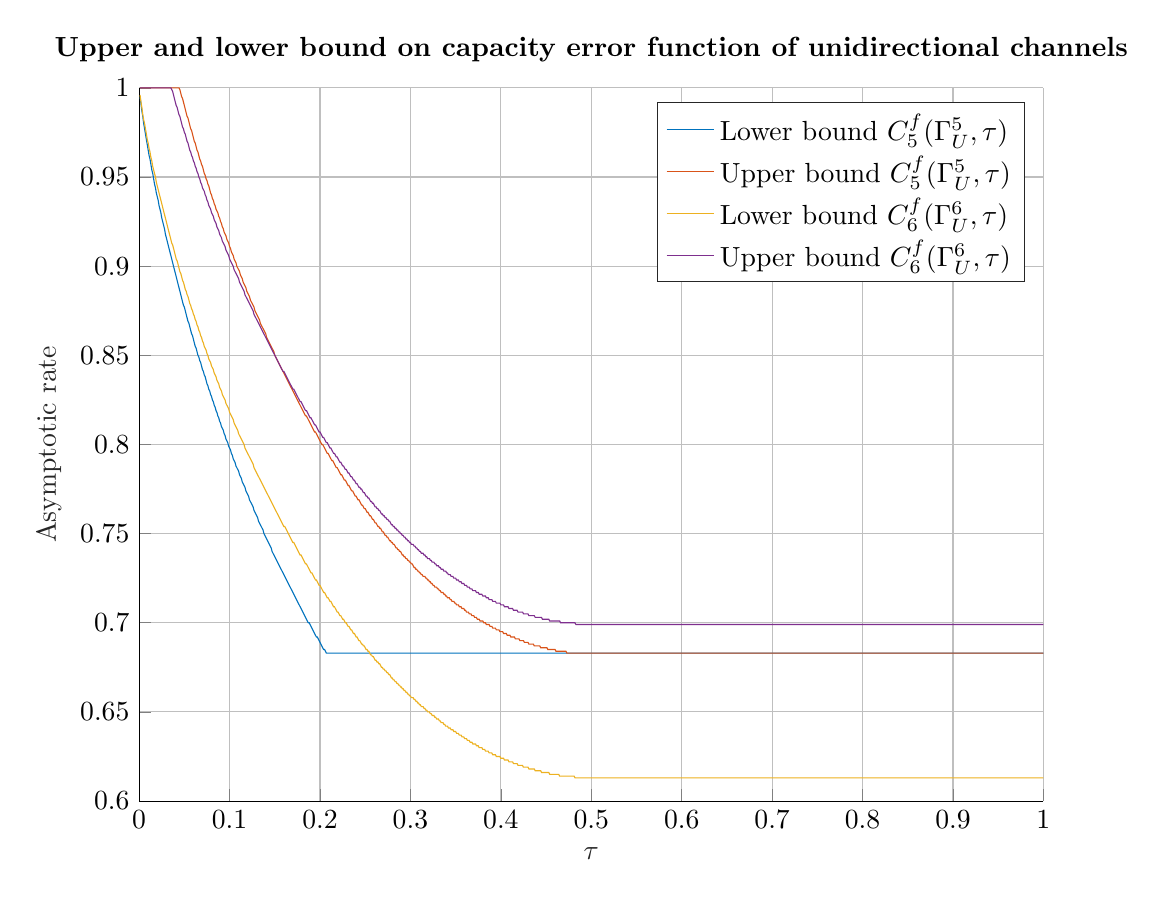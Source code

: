 % This file was created by matlab2tikz.
%
%The latest updates can be retrieved from
%  http://www.mathworks.com/matlabcentral/fileexchange/22022-matlab2tikz-matlab2tikz
%where you can also make suggestions and rate matlab2tikz.
%
\definecolor{mycolor1}{rgb}{0.0,0.447,0.741}%
\definecolor{mycolor2}{rgb}{0.85,0.325,0.098}%
\definecolor{mycolor3}{rgb}{0.929,0.694,0.125}%
\definecolor{mycolor4}{rgb}{0.494,0.184,0.556}%
%
\begin{tikzpicture}

\begin{axis}[%
width=4.521in,
height=3.566in,
at={(0.758in,0.481in)},
scale only axis,
unbounded coords=jump,
xmin=0,
xmax=1,
xlabel style={font=\color{white!15!black}},
xlabel={$\tau$},
ymin=0.6,
ymax=1,
ylabel style={font=\color{white!15!black}},
ylabel={Asymptotic rate},
axis background/.style={fill=white},
title style={font=\bfseries},
title={Upper and lower bound on capacity error function of unidirectional channels},
axis x line*=bottom,
axis y line*=left,
xmajorgrids,
ymajorgrids,
legend style={legend cell align=left, align=left, draw=white!15!black}
]
\addplot [color=mycolor1]
  table[row sep=crcr]{%
0	nan\\
0.001	0.995\\
0.002	0.991\\
0.003	0.987\\
0.004	0.984\\
0.005	0.98\\
0.006	0.977\\
0.007	0.974\\
0.008	0.971\\
0.009	0.968\\
0.01	0.965\\
0.011	0.962\\
0.012	0.96\\
0.013	0.957\\
0.014	0.954\\
0.015	0.952\\
0.016	0.949\\
0.017	0.946\\
0.018	0.944\\
0.019	0.941\\
0.02	0.939\\
0.021	0.937\\
0.022	0.934\\
0.023	0.932\\
0.024	0.93\\
0.025	0.927\\
0.026	0.925\\
0.027	0.923\\
0.028	0.921\\
0.029	0.918\\
0.03	0.916\\
0.031	0.914\\
0.032	0.912\\
0.033	0.91\\
0.034	0.908\\
0.035	0.906\\
0.036	0.904\\
0.037	0.902\\
0.038	0.9\\
0.039	0.898\\
0.04	0.896\\
0.041	0.894\\
0.042	0.892\\
0.043	0.89\\
0.044	0.888\\
0.045	0.886\\
0.046	0.884\\
0.047	0.882\\
0.048	0.88\\
0.049	0.878\\
0.05	0.877\\
0.051	0.875\\
0.052	0.873\\
0.053	0.871\\
0.054	0.869\\
0.055	0.868\\
0.056	0.866\\
0.057	0.864\\
0.058	0.862\\
0.059	0.861\\
0.06	0.859\\
0.061	0.857\\
0.062	0.855\\
0.063	0.854\\
0.064	0.852\\
0.065	0.85\\
0.066	0.849\\
0.067	0.847\\
0.068	0.846\\
0.069	0.844\\
0.07	0.842\\
0.071	0.841\\
0.072	0.839\\
0.073	0.838\\
0.074	0.836\\
0.075	0.834\\
0.076	0.833\\
0.077	0.831\\
0.078	0.83\\
0.079	0.828\\
0.08	0.827\\
0.081	0.825\\
0.082	0.824\\
0.083	0.822\\
0.084	0.821\\
0.085	0.819\\
0.086	0.818\\
0.087	0.816\\
0.088	0.815\\
0.089	0.813\\
0.09	0.812\\
0.091	0.81\\
0.092	0.809\\
0.093	0.808\\
0.094	0.806\\
0.095	0.805\\
0.096	0.803\\
0.097	0.802\\
0.098	0.801\\
0.099	0.799\\
0.1	0.798\\
0.101	0.797\\
0.102	0.795\\
0.103	0.794\\
0.104	0.792\\
0.105	0.791\\
0.106	0.79\\
0.107	0.788\\
0.108	0.787\\
0.109	0.786\\
0.11	0.785\\
0.111	0.783\\
0.112	0.782\\
0.113	0.781\\
0.114	0.779\\
0.115	0.778\\
0.116	0.777\\
0.117	0.776\\
0.118	0.774\\
0.119	0.773\\
0.12	0.772\\
0.121	0.771\\
0.122	0.769\\
0.123	0.768\\
0.124	0.767\\
0.125	0.766\\
0.126	0.765\\
0.127	0.763\\
0.128	0.762\\
0.129	0.761\\
0.13	0.76\\
0.131	0.759\\
0.132	0.757\\
0.133	0.756\\
0.134	0.755\\
0.135	0.754\\
0.136	0.753\\
0.137	0.752\\
0.138	0.75\\
0.139	0.749\\
0.14	0.748\\
0.141	0.747\\
0.142	0.746\\
0.143	0.745\\
0.144	0.744\\
0.145	0.743\\
0.146	0.742\\
0.147	0.74\\
0.148	0.739\\
0.149	0.738\\
0.15	0.737\\
0.151	0.736\\
0.152	0.735\\
0.153	0.734\\
0.154	0.733\\
0.155	0.732\\
0.156	0.731\\
0.157	0.73\\
0.158	0.729\\
0.159	0.728\\
0.16	0.727\\
0.161	0.726\\
0.162	0.725\\
0.163	0.724\\
0.164	0.723\\
0.165	0.722\\
0.166	0.721\\
0.167	0.72\\
0.168	0.719\\
0.169	0.718\\
0.17	0.717\\
0.171	0.716\\
0.172	0.715\\
0.173	0.714\\
0.174	0.713\\
0.175	0.712\\
0.176	0.711\\
0.177	0.71\\
0.178	0.709\\
0.179	0.708\\
0.18	0.707\\
0.181	0.706\\
0.182	0.705\\
0.183	0.704\\
0.184	0.703\\
0.185	0.702\\
0.186	0.701\\
0.187	0.7\\
0.188	0.7\\
0.189	0.699\\
0.19	0.698\\
0.191	0.697\\
0.192	0.696\\
0.193	0.695\\
0.194	0.694\\
0.195	0.693\\
0.196	0.692\\
0.197	0.692\\
0.198	0.691\\
0.199	0.69\\
0.2	0.689\\
0.201	0.688\\
0.202	0.687\\
0.203	0.686\\
0.204	0.685\\
0.205	0.685\\
0.206	0.684\\
0.207	0.683\\
0.208	0.683\\
0.209	0.683\\
0.21	0.683\\
0.211	0.683\\
0.212	0.683\\
0.213	0.683\\
0.214	0.683\\
0.215	0.683\\
0.216	0.683\\
0.217	0.683\\
0.218	0.683\\
0.219	0.683\\
0.22	0.683\\
0.221	0.683\\
0.222	0.683\\
0.223	0.683\\
0.224	0.683\\
0.225	0.683\\
0.226	0.683\\
0.227	0.683\\
0.228	0.683\\
0.229	0.683\\
0.23	0.683\\
0.231	0.683\\
0.232	0.683\\
0.233	0.683\\
0.234	0.683\\
0.235	0.683\\
0.236	0.683\\
0.237	0.683\\
0.238	0.683\\
0.239	0.683\\
0.24	0.683\\
0.241	0.683\\
0.242	0.683\\
0.243	0.683\\
0.244	0.683\\
0.245	0.683\\
0.246	0.683\\
0.247	0.683\\
0.248	0.683\\
0.249	0.683\\
0.25	0.683\\
0.251	0.683\\
0.252	0.683\\
0.253	0.683\\
0.254	0.683\\
0.255	0.683\\
0.256	0.683\\
0.257	0.683\\
0.258	0.683\\
0.259	0.683\\
0.26	0.683\\
0.261	0.683\\
0.262	0.683\\
0.263	0.683\\
0.264	0.683\\
0.265	0.683\\
0.266	0.683\\
0.267	0.683\\
0.268	0.683\\
0.269	0.683\\
0.27	0.683\\
0.271	0.683\\
0.272	0.683\\
0.273	0.683\\
0.274	0.683\\
0.275	0.683\\
0.276	0.683\\
0.277	0.683\\
0.278	0.683\\
0.279	0.683\\
0.28	0.683\\
0.281	0.683\\
0.282	0.683\\
0.283	0.683\\
0.284	0.683\\
0.285	0.683\\
0.286	0.683\\
0.287	0.683\\
0.288	0.683\\
0.289	0.683\\
0.29	0.683\\
0.291	0.683\\
0.292	0.683\\
0.293	0.683\\
0.294	0.683\\
0.295	0.683\\
0.296	0.683\\
0.297	0.683\\
0.298	0.683\\
0.299	0.683\\
0.3	0.683\\
0.301	0.683\\
0.302	0.683\\
0.303	0.683\\
0.304	0.683\\
0.305	0.683\\
0.306	0.683\\
0.307	0.683\\
0.308	0.683\\
0.309	0.683\\
0.31	0.683\\
0.311	0.683\\
0.312	0.683\\
0.313	0.683\\
0.314	0.683\\
0.315	0.683\\
0.316	0.683\\
0.317	0.683\\
0.318	0.683\\
0.319	0.683\\
0.32	0.683\\
0.321	0.683\\
0.322	0.683\\
0.323	0.683\\
0.324	0.683\\
0.325	0.683\\
0.326	0.683\\
0.327	0.683\\
0.328	0.683\\
0.329	0.683\\
0.33	0.683\\
0.331	0.683\\
0.332	0.683\\
0.333	0.683\\
0.334	0.683\\
0.335	0.683\\
0.336	0.683\\
0.337	0.683\\
0.338	0.683\\
0.339	0.683\\
0.34	0.683\\
0.341	0.683\\
0.342	0.683\\
0.343	0.683\\
0.344	0.683\\
0.345	0.683\\
0.346	0.683\\
0.347	0.683\\
0.348	0.683\\
0.349	0.683\\
0.35	0.683\\
0.351	0.683\\
0.352	0.683\\
0.353	0.683\\
0.354	0.683\\
0.355	0.683\\
0.356	0.683\\
0.357	0.683\\
0.358	0.683\\
0.359	0.683\\
0.36	0.683\\
0.361	0.683\\
0.362	0.683\\
0.363	0.683\\
0.364	0.683\\
0.365	0.683\\
0.366	0.683\\
0.367	0.683\\
0.368	0.683\\
0.369	0.683\\
0.37	0.683\\
0.371	0.683\\
0.372	0.683\\
0.373	0.683\\
0.374	0.683\\
0.375	0.683\\
0.376	0.683\\
0.377	0.683\\
0.378	0.683\\
0.379	0.683\\
0.38	0.683\\
0.381	0.683\\
0.382	0.683\\
0.383	0.683\\
0.384	0.683\\
0.385	0.683\\
0.386	0.683\\
0.387	0.683\\
0.388	0.683\\
0.389	0.683\\
0.39	0.683\\
0.391	0.683\\
0.392	0.683\\
0.393	0.683\\
0.394	0.683\\
0.395	0.683\\
0.396	0.683\\
0.397	0.683\\
0.398	0.683\\
0.399	0.683\\
0.4	0.683\\
0.401	0.683\\
0.402	0.683\\
0.403	0.683\\
0.404	0.683\\
0.405	0.683\\
0.406	0.683\\
0.407	0.683\\
0.408	0.683\\
0.409	0.683\\
0.41	0.683\\
0.411	0.683\\
0.412	0.683\\
0.413	0.683\\
0.414	0.683\\
0.415	0.683\\
0.416	0.683\\
0.417	0.683\\
0.418	0.683\\
0.419	0.683\\
0.42	0.683\\
0.421	0.683\\
0.422	0.683\\
0.423	0.683\\
0.424	0.683\\
0.425	0.683\\
0.426	0.683\\
0.427	0.683\\
0.428	0.683\\
0.429	0.683\\
0.43	0.683\\
0.431	0.683\\
0.432	0.683\\
0.433	0.683\\
0.434	0.683\\
0.435	0.683\\
0.436	0.683\\
0.437	0.683\\
0.438	0.683\\
0.439	0.683\\
0.44	0.683\\
0.441	0.683\\
0.442	0.683\\
0.443	0.683\\
0.444	0.683\\
0.445	0.683\\
0.446	0.683\\
0.447	0.683\\
0.448	0.683\\
0.449	0.683\\
0.45	0.683\\
0.451	0.683\\
0.452	0.683\\
0.453	0.683\\
0.454	0.683\\
0.455	0.683\\
0.456	0.683\\
0.457	0.683\\
0.458	0.683\\
0.459	0.683\\
0.46	0.683\\
0.461	0.683\\
0.462	0.683\\
0.463	0.683\\
0.464	0.683\\
0.465	0.683\\
0.466	0.683\\
0.467	0.683\\
0.468	0.683\\
0.469	0.683\\
0.47	0.683\\
0.471	0.683\\
0.472	0.683\\
0.473	0.683\\
0.474	0.683\\
0.475	0.683\\
0.476	0.683\\
0.477	0.683\\
0.478	0.683\\
0.479	0.683\\
0.48	0.683\\
0.481	0.683\\
0.482	0.683\\
0.483	0.683\\
0.484	0.683\\
0.485	0.683\\
0.486	0.683\\
0.487	0.683\\
0.488	0.683\\
0.489	0.683\\
0.49	0.683\\
0.491	0.683\\
0.492	0.683\\
0.493	0.683\\
0.494	0.683\\
0.495	0.683\\
0.496	0.683\\
0.497	0.683\\
0.498	0.683\\
0.499	0.683\\
0.501	0.683\\
0.502	0.683\\
0.503	0.683\\
0.504	0.683\\
0.505	0.683\\
0.506	0.683\\
0.507	0.683\\
0.508	0.683\\
0.509	0.683\\
0.51	0.683\\
0.511	0.683\\
0.512	0.683\\
0.513	0.683\\
0.514	0.683\\
0.515	0.683\\
0.516	0.683\\
0.517	0.683\\
0.518	0.683\\
0.519	0.683\\
0.52	0.683\\
0.521	0.683\\
0.522	0.683\\
0.523	0.683\\
0.524	0.683\\
0.525	0.683\\
0.526	0.683\\
0.527	0.683\\
0.528	0.683\\
0.529	0.683\\
0.53	0.683\\
0.531	0.683\\
0.532	0.683\\
0.533	0.683\\
0.534	0.683\\
0.535	0.683\\
0.536	0.683\\
0.537	0.683\\
0.538	0.683\\
0.539	0.683\\
0.54	0.683\\
0.541	0.683\\
0.542	0.683\\
0.543	0.683\\
0.544	0.683\\
0.545	0.683\\
0.546	0.683\\
0.547	0.683\\
0.548	0.683\\
0.549	0.683\\
0.55	0.683\\
0.551	0.683\\
0.552	0.683\\
0.553	0.683\\
0.554	0.683\\
0.555	0.683\\
0.556	0.683\\
0.557	0.683\\
0.558	0.683\\
0.559	0.683\\
0.56	0.683\\
0.561	0.683\\
0.562	0.683\\
0.563	0.683\\
0.564	0.683\\
0.565	0.683\\
0.566	0.683\\
0.567	0.683\\
0.568	0.683\\
0.569	0.683\\
0.57	0.683\\
0.571	0.683\\
0.572	0.683\\
0.573	0.683\\
0.574	0.683\\
0.575	0.683\\
0.576	0.683\\
0.577	0.683\\
0.578	0.683\\
0.579	0.683\\
0.58	0.683\\
0.581	0.683\\
0.582	0.683\\
0.583	0.683\\
0.584	0.683\\
0.585	0.683\\
0.586	0.683\\
0.587	0.683\\
0.588	0.683\\
0.589	0.683\\
0.59	0.683\\
0.591	0.683\\
0.592	0.683\\
0.593	0.683\\
0.594	0.683\\
0.595	0.683\\
0.596	0.683\\
0.597	0.683\\
0.598	0.683\\
0.599	0.683\\
0.6	0.683\\
0.601	0.683\\
0.602	0.683\\
0.603	0.683\\
0.604	0.683\\
0.605	0.683\\
0.606	0.683\\
0.607	0.683\\
0.608	0.683\\
0.609	0.683\\
0.61	0.683\\
0.611	0.683\\
0.612	0.683\\
0.613	0.683\\
0.614	0.683\\
0.615	0.683\\
0.616	0.683\\
0.617	0.683\\
0.618	0.683\\
0.619	0.683\\
0.62	0.683\\
0.621	0.683\\
0.622	0.683\\
0.623	0.683\\
0.624	0.683\\
0.625	0.683\\
0.626	0.683\\
0.627	0.683\\
0.628	0.683\\
0.629	0.683\\
0.63	0.683\\
0.631	0.683\\
0.632	0.683\\
0.633	0.683\\
0.634	0.683\\
0.635	0.683\\
0.636	0.683\\
0.637	0.683\\
0.638	0.683\\
0.639	0.683\\
0.64	0.683\\
0.641	0.683\\
0.642	0.683\\
0.643	0.683\\
0.644	0.683\\
0.645	0.683\\
0.646	0.683\\
0.647	0.683\\
0.648	0.683\\
0.649	0.683\\
0.65	0.683\\
0.651	0.683\\
0.652	0.683\\
0.653	0.683\\
0.654	0.683\\
0.655	0.683\\
0.656	0.683\\
0.657	0.683\\
0.658	0.683\\
0.659	0.683\\
0.66	0.683\\
0.661	0.683\\
0.662	0.683\\
0.663	0.683\\
0.664	0.683\\
0.665	0.683\\
0.666	0.683\\
0.667	0.683\\
0.668	0.683\\
0.669	0.683\\
0.67	0.683\\
0.671	0.683\\
0.672	0.683\\
0.673	0.683\\
0.674	0.683\\
0.675	0.683\\
0.676	0.683\\
0.677	0.683\\
0.678	0.683\\
0.679	0.683\\
0.68	0.683\\
0.681	0.683\\
0.682	0.683\\
0.683	0.683\\
0.684	0.683\\
0.685	0.683\\
0.686	0.683\\
0.687	0.683\\
0.688	0.683\\
0.689	0.683\\
0.69	0.683\\
0.691	0.683\\
0.692	0.683\\
0.693	0.683\\
0.694	0.683\\
0.695	0.683\\
0.696	0.683\\
0.697	0.683\\
0.698	0.683\\
0.699	0.683\\
0.7	0.683\\
0.701	0.683\\
0.702	0.683\\
0.703	0.683\\
0.704	0.683\\
0.705	0.683\\
0.706	0.683\\
0.707	0.683\\
0.708	0.683\\
0.709	0.683\\
0.71	0.683\\
0.711	0.683\\
0.712	0.683\\
0.713	0.683\\
0.714	0.683\\
0.715	0.683\\
0.716	0.683\\
0.717	0.683\\
0.718	0.683\\
0.719	0.683\\
0.72	0.683\\
0.721	0.683\\
0.722	0.683\\
0.723	0.683\\
0.724	0.683\\
0.725	0.683\\
0.726	0.683\\
0.727	0.683\\
0.728	0.683\\
0.729	0.683\\
0.73	0.683\\
0.731	0.683\\
0.732	0.683\\
0.733	0.683\\
0.734	0.683\\
0.735	0.683\\
0.736	0.683\\
0.737	0.683\\
0.738	0.683\\
0.739	0.683\\
0.74	0.683\\
0.741	0.683\\
0.742	0.683\\
0.743	0.683\\
0.744	0.683\\
0.745	0.683\\
0.746	0.683\\
0.747	0.683\\
0.748	0.683\\
0.749	0.683\\
0.75	0.683\\
0.751	0.683\\
0.752	0.683\\
0.753	0.683\\
0.754	0.683\\
0.755	0.683\\
0.756	0.683\\
0.757	0.683\\
0.758	0.683\\
0.759	0.683\\
0.76	0.683\\
0.761	0.683\\
0.762	0.683\\
0.763	0.683\\
0.764	0.683\\
0.765	0.683\\
0.766	0.683\\
0.767	0.683\\
0.768	0.683\\
0.769	0.683\\
0.77	0.683\\
0.771	0.683\\
0.772	0.683\\
0.773	0.683\\
0.774	0.683\\
0.775	0.683\\
0.776	0.683\\
0.777	0.683\\
0.778	0.683\\
0.779	0.683\\
0.78	0.683\\
0.781	0.683\\
0.782	0.683\\
0.783	0.683\\
0.784	0.683\\
0.785	0.683\\
0.786	0.683\\
0.787	0.683\\
0.788	0.683\\
0.789	0.683\\
0.79	0.683\\
0.791	0.683\\
0.792	0.683\\
0.793	0.683\\
0.794	0.683\\
0.795	0.683\\
0.796	0.683\\
0.797	0.683\\
0.798	0.683\\
0.799	0.683\\
0.8	0.683\\
0.801	0.683\\
0.802	0.683\\
0.803	0.683\\
0.804	0.683\\
0.805	0.683\\
0.806	0.683\\
0.807	0.683\\
0.808	0.683\\
0.809	0.683\\
0.81	0.683\\
0.811	0.683\\
0.812	0.683\\
0.813	0.683\\
0.814	0.683\\
0.815	0.683\\
0.816	0.683\\
0.817	0.683\\
0.818	0.683\\
0.819	0.683\\
0.82	0.683\\
0.821	0.683\\
0.822	0.683\\
0.823	0.683\\
0.824	0.683\\
0.825	0.683\\
0.826	0.683\\
0.827	0.683\\
0.828	0.683\\
0.829	0.683\\
0.83	0.683\\
0.831	0.683\\
0.832	0.683\\
0.833	0.683\\
0.834	0.683\\
0.835	0.683\\
0.836	0.683\\
0.837	0.683\\
0.838	0.683\\
0.839	0.683\\
0.84	0.683\\
0.841	0.683\\
0.842	0.683\\
0.843	0.683\\
0.844	0.683\\
0.845	0.683\\
0.846	0.683\\
0.847	0.683\\
0.848	0.683\\
0.849	0.683\\
0.85	0.683\\
0.851	0.683\\
0.852	0.683\\
0.853	0.683\\
0.854	0.683\\
0.855	0.683\\
0.856	0.683\\
0.857	0.683\\
0.858	0.683\\
0.859	0.683\\
0.86	0.683\\
0.861	0.683\\
0.862	0.683\\
0.863	0.683\\
0.864	0.683\\
0.865	0.683\\
0.866	0.683\\
0.867	0.683\\
0.868	0.683\\
0.869	0.683\\
0.87	0.683\\
0.871	0.683\\
0.872	0.683\\
0.873	0.683\\
0.874	0.683\\
0.875	0.683\\
0.876	0.683\\
0.877	0.683\\
0.878	0.683\\
0.879	0.683\\
0.88	0.683\\
0.881	0.683\\
0.882	0.683\\
0.883	0.683\\
0.884	0.683\\
0.885	0.683\\
0.886	0.683\\
0.887	0.683\\
0.888	0.683\\
0.889	0.683\\
0.89	0.683\\
0.891	0.683\\
0.892	0.683\\
0.893	0.683\\
0.894	0.683\\
0.895	0.683\\
0.896	0.683\\
0.897	0.683\\
0.898	0.683\\
0.899	0.683\\
0.9	0.683\\
0.901	0.683\\
0.902	0.683\\
0.903	0.683\\
0.904	0.683\\
0.905	0.683\\
0.906	0.683\\
0.907	0.683\\
0.908	0.683\\
0.909	0.683\\
0.91	0.683\\
0.911	0.683\\
0.912	0.683\\
0.913	0.683\\
0.914	0.683\\
0.915	0.683\\
0.916	0.683\\
0.917	0.683\\
0.918	0.683\\
0.919	0.683\\
0.92	0.683\\
0.921	0.683\\
0.922	0.683\\
0.923	0.683\\
0.924	0.683\\
0.925	0.683\\
0.926	0.683\\
0.927	0.683\\
0.928	0.683\\
0.929	0.683\\
0.93	0.683\\
0.931	0.683\\
0.932	0.683\\
0.933	0.683\\
0.934	0.683\\
0.935	0.683\\
0.936	0.683\\
0.937	0.683\\
0.938	0.683\\
0.939	0.683\\
0.94	0.683\\
0.941	0.683\\
0.942	0.683\\
0.943	0.683\\
0.944	0.683\\
0.945	0.683\\
0.946	0.683\\
0.947	0.683\\
0.948	0.683\\
0.949	0.683\\
0.95	0.683\\
0.951	0.683\\
0.952	0.683\\
0.953	0.683\\
0.954	0.683\\
0.955	0.683\\
0.956	0.683\\
0.957	0.683\\
0.958	0.683\\
0.959	0.683\\
0.96	0.683\\
0.961	0.683\\
0.962	0.683\\
0.963	0.683\\
0.964	0.683\\
0.965	0.683\\
0.966	0.683\\
0.967	0.683\\
0.968	0.683\\
0.969	0.683\\
0.97	0.683\\
0.971	0.683\\
0.972	0.683\\
0.973	0.683\\
0.974	0.683\\
0.975	0.683\\
0.976	0.683\\
0.977	0.683\\
0.978	0.683\\
0.979	0.683\\
0.98	0.683\\
0.981	0.683\\
0.982	0.683\\
0.983	0.683\\
0.984	0.683\\
0.985	0.683\\
0.986	0.683\\
0.987	0.683\\
0.988	0.683\\
0.989	0.683\\
0.99	0.683\\
0.991	0.683\\
0.992	0.683\\
0.993	0.683\\
0.994	0.683\\
0.995	0.683\\
0.996	0.683\\
0.997	0.683\\
0.998	0.683\\
0.999	0.683\\
1	0.683\\
};
\addlegendentry{Lower bound $C_5^f(\Gamma_U^5, \tau)$}

\addplot [color=mycolor2]
  table[row sep=crcr]{%
0	nan\\
0.001	1\\
0.002	1\\
0.003	1\\
0.004	1\\
0.005	1\\
0.006	1\\
0.007	1\\
0.008	1\\
0.009	1\\
0.01	1\\
0.011	1\\
0.012	1\\
0.013	1\\
0.014	1\\
0.015	1\\
0.016	1\\
0.017	1\\
0.018	1\\
0.019	1\\
0.02	1\\
0.021	1\\
0.022	1\\
0.023	1\\
0.024	1\\
0.025	1\\
0.026	1\\
0.027	1\\
0.028	1\\
0.029	1\\
0.03	1\\
0.031	1\\
0.032	1\\
0.033	1\\
0.034	1\\
0.035	1\\
0.036	1\\
0.037	1\\
0.038	1\\
0.039	1\\
0.04	1\\
0.041	1\\
0.042	1\\
0.043	1\\
0.044	1\\
0.045	0.999\\
0.046	0.997\\
0.047	0.995\\
0.048	0.994\\
0.049	0.992\\
0.05	0.99\\
0.051	0.988\\
0.052	0.986\\
0.053	0.984\\
0.054	0.983\\
0.055	0.981\\
0.056	0.979\\
0.057	0.977\\
0.058	0.976\\
0.059	0.974\\
0.06	0.972\\
0.061	0.97\\
0.062	0.969\\
0.063	0.967\\
0.064	0.965\\
0.065	0.964\\
0.066	0.962\\
0.067	0.96\\
0.068	0.959\\
0.069	0.957\\
0.07	0.956\\
0.071	0.954\\
0.072	0.952\\
0.073	0.951\\
0.074	0.949\\
0.075	0.948\\
0.076	0.946\\
0.077	0.945\\
0.078	0.943\\
0.079	0.941\\
0.08	0.94\\
0.081	0.938\\
0.082	0.937\\
0.083	0.935\\
0.084	0.934\\
0.085	0.932\\
0.086	0.931\\
0.087	0.93\\
0.088	0.928\\
0.089	0.927\\
0.09	0.925\\
0.091	0.924\\
0.092	0.922\\
0.093	0.921\\
0.094	0.919\\
0.095	0.918\\
0.096	0.917\\
0.097	0.915\\
0.098	0.914\\
0.099	0.913\\
0.1	0.911\\
0.101	0.91\\
0.102	0.908\\
0.103	0.907\\
0.104	0.906\\
0.105	0.904\\
0.106	0.903\\
0.107	0.902\\
0.108	0.9\\
0.109	0.899\\
0.11	0.898\\
0.111	0.897\\
0.112	0.895\\
0.113	0.894\\
0.114	0.893\\
0.115	0.891\\
0.116	0.89\\
0.117	0.889\\
0.118	0.888\\
0.119	0.886\\
0.12	0.885\\
0.121	0.884\\
0.122	0.883\\
0.123	0.881\\
0.124	0.88\\
0.125	0.879\\
0.126	0.878\\
0.127	0.877\\
0.128	0.875\\
0.129	0.874\\
0.13	0.873\\
0.131	0.872\\
0.132	0.871\\
0.133	0.87\\
0.134	0.868\\
0.135	0.867\\
0.136	0.866\\
0.137	0.865\\
0.138	0.864\\
0.139	0.863\\
0.14	0.862\\
0.141	0.86\\
0.142	0.859\\
0.143	0.858\\
0.144	0.857\\
0.145	0.856\\
0.146	0.855\\
0.147	0.854\\
0.148	0.853\\
0.149	0.852\\
0.15	0.85\\
0.151	0.849\\
0.152	0.848\\
0.153	0.847\\
0.154	0.846\\
0.155	0.845\\
0.156	0.844\\
0.157	0.843\\
0.158	0.842\\
0.159	0.841\\
0.16	0.84\\
0.161	0.839\\
0.162	0.838\\
0.163	0.837\\
0.164	0.836\\
0.165	0.835\\
0.166	0.834\\
0.167	0.833\\
0.168	0.832\\
0.169	0.831\\
0.17	0.83\\
0.171	0.829\\
0.172	0.828\\
0.173	0.827\\
0.174	0.826\\
0.175	0.825\\
0.176	0.824\\
0.177	0.823\\
0.178	0.822\\
0.179	0.821\\
0.18	0.82\\
0.181	0.819\\
0.182	0.818\\
0.183	0.817\\
0.184	0.816\\
0.185	0.816\\
0.186	0.815\\
0.187	0.814\\
0.188	0.813\\
0.189	0.812\\
0.19	0.811\\
0.191	0.81\\
0.192	0.809\\
0.193	0.808\\
0.194	0.807\\
0.195	0.807\\
0.196	0.806\\
0.197	0.805\\
0.198	0.804\\
0.199	0.803\\
0.2	0.802\\
0.201	0.801\\
0.202	0.8\\
0.203	0.8\\
0.204	0.799\\
0.205	0.798\\
0.206	0.797\\
0.207	0.796\\
0.208	0.795\\
0.209	0.795\\
0.21	0.794\\
0.211	0.793\\
0.212	0.792\\
0.213	0.791\\
0.214	0.791\\
0.215	0.79\\
0.216	0.789\\
0.217	0.788\\
0.218	0.787\\
0.219	0.787\\
0.22	0.786\\
0.221	0.785\\
0.222	0.784\\
0.223	0.783\\
0.224	0.783\\
0.225	0.782\\
0.226	0.781\\
0.227	0.78\\
0.228	0.78\\
0.229	0.779\\
0.23	0.778\\
0.231	0.777\\
0.232	0.777\\
0.233	0.776\\
0.234	0.775\\
0.235	0.774\\
0.236	0.774\\
0.237	0.773\\
0.238	0.772\\
0.239	0.771\\
0.24	0.771\\
0.241	0.77\\
0.242	0.769\\
0.243	0.769\\
0.244	0.768\\
0.245	0.767\\
0.246	0.766\\
0.247	0.766\\
0.248	0.765\\
0.249	0.764\\
0.25	0.764\\
0.251	0.763\\
0.252	0.762\\
0.253	0.762\\
0.254	0.761\\
0.255	0.76\\
0.256	0.76\\
0.257	0.759\\
0.258	0.758\\
0.259	0.758\\
0.26	0.757\\
0.261	0.756\\
0.262	0.756\\
0.263	0.755\\
0.264	0.754\\
0.265	0.754\\
0.266	0.753\\
0.267	0.753\\
0.268	0.752\\
0.269	0.751\\
0.27	0.751\\
0.271	0.75\\
0.272	0.749\\
0.273	0.749\\
0.274	0.748\\
0.275	0.748\\
0.276	0.747\\
0.277	0.746\\
0.278	0.746\\
0.279	0.745\\
0.28	0.745\\
0.281	0.744\\
0.282	0.744\\
0.283	0.743\\
0.284	0.742\\
0.285	0.742\\
0.286	0.741\\
0.287	0.741\\
0.288	0.74\\
0.289	0.74\\
0.29	0.739\\
0.291	0.738\\
0.292	0.738\\
0.293	0.737\\
0.294	0.737\\
0.295	0.736\\
0.296	0.736\\
0.297	0.735\\
0.298	0.735\\
0.299	0.734\\
0.3	0.734\\
0.301	0.733\\
0.302	0.733\\
0.303	0.732\\
0.304	0.731\\
0.305	0.731\\
0.306	0.73\\
0.307	0.73\\
0.308	0.729\\
0.309	0.729\\
0.31	0.728\\
0.311	0.728\\
0.312	0.727\\
0.313	0.727\\
0.314	0.726\\
0.315	0.726\\
0.316	0.726\\
0.317	0.725\\
0.318	0.725\\
0.319	0.724\\
0.32	0.724\\
0.321	0.723\\
0.322	0.723\\
0.323	0.722\\
0.324	0.722\\
0.325	0.721\\
0.326	0.721\\
0.327	0.72\\
0.328	0.72\\
0.329	0.72\\
0.33	0.719\\
0.331	0.719\\
0.332	0.718\\
0.333	0.718\\
0.334	0.717\\
0.335	0.717\\
0.336	0.717\\
0.337	0.716\\
0.338	0.716\\
0.339	0.715\\
0.34	0.715\\
0.341	0.714\\
0.342	0.714\\
0.343	0.714\\
0.344	0.713\\
0.345	0.713\\
0.346	0.712\\
0.347	0.712\\
0.348	0.712\\
0.349	0.711\\
0.35	0.711\\
0.351	0.71\\
0.352	0.71\\
0.353	0.71\\
0.354	0.709\\
0.355	0.709\\
0.356	0.709\\
0.357	0.708\\
0.358	0.708\\
0.359	0.708\\
0.36	0.707\\
0.361	0.707\\
0.362	0.706\\
0.363	0.706\\
0.364	0.706\\
0.365	0.705\\
0.366	0.705\\
0.367	0.705\\
0.368	0.704\\
0.369	0.704\\
0.37	0.704\\
0.371	0.703\\
0.372	0.703\\
0.373	0.703\\
0.374	0.702\\
0.375	0.702\\
0.376	0.702\\
0.377	0.701\\
0.378	0.701\\
0.379	0.701\\
0.38	0.701\\
0.381	0.7\\
0.382	0.7\\
0.383	0.7\\
0.384	0.699\\
0.385	0.699\\
0.386	0.699\\
0.387	0.699\\
0.388	0.698\\
0.389	0.698\\
0.39	0.698\\
0.391	0.697\\
0.392	0.697\\
0.393	0.697\\
0.394	0.697\\
0.395	0.696\\
0.396	0.696\\
0.397	0.696\\
0.398	0.696\\
0.399	0.695\\
0.4	0.695\\
0.401	0.695\\
0.402	0.695\\
0.403	0.694\\
0.404	0.694\\
0.405	0.694\\
0.406	0.694\\
0.407	0.693\\
0.408	0.693\\
0.409	0.693\\
0.41	0.693\\
0.411	0.692\\
0.412	0.692\\
0.413	0.692\\
0.414	0.692\\
0.415	0.692\\
0.416	0.691\\
0.417	0.691\\
0.418	0.691\\
0.419	0.691\\
0.42	0.691\\
0.421	0.69\\
0.422	0.69\\
0.423	0.69\\
0.424	0.69\\
0.425	0.69\\
0.426	0.689\\
0.427	0.689\\
0.428	0.689\\
0.429	0.689\\
0.43	0.689\\
0.431	0.688\\
0.432	0.688\\
0.433	0.688\\
0.434	0.688\\
0.435	0.688\\
0.436	0.688\\
0.437	0.687\\
0.438	0.687\\
0.439	0.687\\
0.44	0.687\\
0.441	0.687\\
0.442	0.687\\
0.443	0.687\\
0.444	0.686\\
0.445	0.686\\
0.446	0.686\\
0.447	0.686\\
0.448	0.686\\
0.449	0.686\\
0.45	0.686\\
0.451	0.686\\
0.452	0.685\\
0.453	0.685\\
0.454	0.685\\
0.455	0.685\\
0.456	0.685\\
0.457	0.685\\
0.458	0.685\\
0.459	0.685\\
0.46	0.685\\
0.461	0.684\\
0.462	0.684\\
0.463	0.684\\
0.464	0.684\\
0.465	0.684\\
0.466	0.684\\
0.467	0.684\\
0.468	0.684\\
0.469	0.684\\
0.47	0.684\\
0.471	0.684\\
0.472	0.684\\
0.473	0.683\\
0.474	0.683\\
0.475	0.683\\
0.476	0.683\\
0.477	0.683\\
0.478	0.683\\
0.479	0.683\\
0.48	0.683\\
0.481	0.683\\
0.482	0.683\\
0.483	0.683\\
0.484	0.683\\
0.485	0.683\\
0.486	0.683\\
0.487	0.683\\
0.488	0.683\\
0.489	0.683\\
0.49	0.683\\
0.491	0.683\\
0.492	0.683\\
0.493	0.683\\
0.494	0.683\\
0.495	0.683\\
0.496	0.683\\
0.497	0.683\\
0.498	0.683\\
0.499	0.683\\
0.501	0.683\\
0.502	0.683\\
0.503	0.683\\
0.504	0.683\\
0.505	0.683\\
0.506	0.683\\
0.507	0.683\\
0.508	0.683\\
0.509	0.683\\
0.51	0.683\\
0.511	0.683\\
0.512	0.683\\
0.513	0.683\\
0.514	0.683\\
0.515	0.683\\
0.516	0.683\\
0.517	0.683\\
0.518	0.683\\
0.519	0.683\\
0.52	0.683\\
0.521	0.683\\
0.522	0.683\\
0.523	0.683\\
0.524	0.683\\
0.525	0.683\\
0.526	0.683\\
0.527	0.683\\
0.528	0.683\\
0.529	0.683\\
0.53	0.683\\
0.531	0.683\\
0.532	0.683\\
0.533	0.683\\
0.534	0.683\\
0.535	0.683\\
0.536	0.683\\
0.537	0.683\\
0.538	0.683\\
0.539	0.683\\
0.54	0.683\\
0.541	0.683\\
0.542	0.683\\
0.543	0.683\\
0.544	0.683\\
0.545	0.683\\
0.546	0.683\\
0.547	0.683\\
0.548	0.683\\
0.549	0.683\\
0.55	0.683\\
0.551	0.683\\
0.552	0.683\\
0.553	0.683\\
0.554	0.683\\
0.555	0.683\\
0.556	0.683\\
0.557	0.683\\
0.558	0.683\\
0.559	0.683\\
0.56	0.683\\
0.561	0.683\\
0.562	0.683\\
0.563	0.683\\
0.564	0.683\\
0.565	0.683\\
0.566	0.683\\
0.567	0.683\\
0.568	0.683\\
0.569	0.683\\
0.57	0.683\\
0.571	0.683\\
0.572	0.683\\
0.573	0.683\\
0.574	0.683\\
0.575	0.683\\
0.576	0.683\\
0.577	0.683\\
0.578	0.683\\
0.579	0.683\\
0.58	0.683\\
0.581	0.683\\
0.582	0.683\\
0.583	0.683\\
0.584	0.683\\
0.585	0.683\\
0.586	0.683\\
0.587	0.683\\
0.588	0.683\\
0.589	0.683\\
0.59	0.683\\
0.591	0.683\\
0.592	0.683\\
0.593	0.683\\
0.594	0.683\\
0.595	0.683\\
0.596	0.683\\
0.597	0.683\\
0.598	0.683\\
0.599	0.683\\
0.6	0.683\\
0.601	0.683\\
0.602	0.683\\
0.603	0.683\\
0.604	0.683\\
0.605	0.683\\
0.606	0.683\\
0.607	0.683\\
0.608	0.683\\
0.609	0.683\\
0.61	0.683\\
0.611	0.683\\
0.612	0.683\\
0.613	0.683\\
0.614	0.683\\
0.615	0.683\\
0.616	0.683\\
0.617	0.683\\
0.618	0.683\\
0.619	0.683\\
0.62	0.683\\
0.621	0.683\\
0.622	0.683\\
0.623	0.683\\
0.624	0.683\\
0.625	0.683\\
0.626	0.683\\
0.627	0.683\\
0.628	0.683\\
0.629	0.683\\
0.63	0.683\\
0.631	0.683\\
0.632	0.683\\
0.633	0.683\\
0.634	0.683\\
0.635	0.683\\
0.636	0.683\\
0.637	0.683\\
0.638	0.683\\
0.639	0.683\\
0.64	0.683\\
0.641	0.683\\
0.642	0.683\\
0.643	0.683\\
0.644	0.683\\
0.645	0.683\\
0.646	0.683\\
0.647	0.683\\
0.648	0.683\\
0.649	0.683\\
0.65	0.683\\
0.651	0.683\\
0.652	0.683\\
0.653	0.683\\
0.654	0.683\\
0.655	0.683\\
0.656	0.683\\
0.657	0.683\\
0.658	0.683\\
0.659	0.683\\
0.66	0.683\\
0.661	0.683\\
0.662	0.683\\
0.663	0.683\\
0.664	0.683\\
0.665	0.683\\
0.666	0.683\\
0.667	0.683\\
0.668	0.683\\
0.669	0.683\\
0.67	0.683\\
0.671	0.683\\
0.672	0.683\\
0.673	0.683\\
0.674	0.683\\
0.675	0.683\\
0.676	0.683\\
0.677	0.683\\
0.678	0.683\\
0.679	0.683\\
0.68	0.683\\
0.681	0.683\\
0.682	0.683\\
0.683	0.683\\
0.684	0.683\\
0.685	0.683\\
0.686	0.683\\
0.687	0.683\\
0.688	0.683\\
0.689	0.683\\
0.69	0.683\\
0.691	0.683\\
0.692	0.683\\
0.693	0.683\\
0.694	0.683\\
0.695	0.683\\
0.696	0.683\\
0.697	0.683\\
0.698	0.683\\
0.699	0.683\\
0.7	0.683\\
0.701	0.683\\
0.702	0.683\\
0.703	0.683\\
0.704	0.683\\
0.705	0.683\\
0.706	0.683\\
0.707	0.683\\
0.708	0.683\\
0.709	0.683\\
0.71	0.683\\
0.711	0.683\\
0.712	0.683\\
0.713	0.683\\
0.714	0.683\\
0.715	0.683\\
0.716	0.683\\
0.717	0.683\\
0.718	0.683\\
0.719	0.683\\
0.72	0.683\\
0.721	0.683\\
0.722	0.683\\
0.723	0.683\\
0.724	0.683\\
0.725	0.683\\
0.726	0.683\\
0.727	0.683\\
0.728	0.683\\
0.729	0.683\\
0.73	0.683\\
0.731	0.683\\
0.732	0.683\\
0.733	0.683\\
0.734	0.683\\
0.735	0.683\\
0.736	0.683\\
0.737	0.683\\
0.738	0.683\\
0.739	0.683\\
0.74	0.683\\
0.741	0.683\\
0.742	0.683\\
0.743	0.683\\
0.744	0.683\\
0.745	0.683\\
0.746	0.683\\
0.747	0.683\\
0.748	0.683\\
0.749	0.683\\
0.75	0.683\\
0.751	0.683\\
0.752	0.683\\
0.753	0.683\\
0.754	0.683\\
0.755	0.683\\
0.756	0.683\\
0.757	0.683\\
0.758	0.683\\
0.759	0.683\\
0.76	0.683\\
0.761	0.683\\
0.762	0.683\\
0.763	0.683\\
0.764	0.683\\
0.765	0.683\\
0.766	0.683\\
0.767	0.683\\
0.768	0.683\\
0.769	0.683\\
0.77	0.683\\
0.771	0.683\\
0.772	0.683\\
0.773	0.683\\
0.774	0.683\\
0.775	0.683\\
0.776	0.683\\
0.777	0.683\\
0.778	0.683\\
0.779	0.683\\
0.78	0.683\\
0.781	0.683\\
0.782	0.683\\
0.783	0.683\\
0.784	0.683\\
0.785	0.683\\
0.786	0.683\\
0.787	0.683\\
0.788	0.683\\
0.789	0.683\\
0.79	0.683\\
0.791	0.683\\
0.792	0.683\\
0.793	0.683\\
0.794	0.683\\
0.795	0.683\\
0.796	0.683\\
0.797	0.683\\
0.798	0.683\\
0.799	0.683\\
0.8	0.683\\
0.801	0.683\\
0.802	0.683\\
0.803	0.683\\
0.804	0.683\\
0.805	0.683\\
0.806	0.683\\
0.807	0.683\\
0.808	0.683\\
0.809	0.683\\
0.81	0.683\\
0.811	0.683\\
0.812	0.683\\
0.813	0.683\\
0.814	0.683\\
0.815	0.683\\
0.816	0.683\\
0.817	0.683\\
0.818	0.683\\
0.819	0.683\\
0.82	0.683\\
0.821	0.683\\
0.822	0.683\\
0.823	0.683\\
0.824	0.683\\
0.825	0.683\\
0.826	0.683\\
0.827	0.683\\
0.828	0.683\\
0.829	0.683\\
0.83	0.683\\
0.831	0.683\\
0.832	0.683\\
0.833	0.683\\
0.834	0.683\\
0.835	0.683\\
0.836	0.683\\
0.837	0.683\\
0.838	0.683\\
0.839	0.683\\
0.84	0.683\\
0.841	0.683\\
0.842	0.683\\
0.843	0.683\\
0.844	0.683\\
0.845	0.683\\
0.846	0.683\\
0.847	0.683\\
0.848	0.683\\
0.849	0.683\\
0.85	0.683\\
0.851	0.683\\
0.852	0.683\\
0.853	0.683\\
0.854	0.683\\
0.855	0.683\\
0.856	0.683\\
0.857	0.683\\
0.858	0.683\\
0.859	0.683\\
0.86	0.683\\
0.861	0.683\\
0.862	0.683\\
0.863	0.683\\
0.864	0.683\\
0.865	0.683\\
0.866	0.683\\
0.867	0.683\\
0.868	0.683\\
0.869	0.683\\
0.87	0.683\\
0.871	0.683\\
0.872	0.683\\
0.873	0.683\\
0.874	0.683\\
0.875	0.683\\
0.876	0.683\\
0.877	0.683\\
0.878	0.683\\
0.879	0.683\\
0.88	0.683\\
0.881	0.683\\
0.882	0.683\\
0.883	0.683\\
0.884	0.683\\
0.885	0.683\\
0.886	0.683\\
0.887	0.683\\
0.888	0.683\\
0.889	0.683\\
0.89	0.683\\
0.891	0.683\\
0.892	0.683\\
0.893	0.683\\
0.894	0.683\\
0.895	0.683\\
0.896	0.683\\
0.897	0.683\\
0.898	0.683\\
0.899	0.683\\
0.9	0.683\\
0.901	0.683\\
0.902	0.683\\
0.903	0.683\\
0.904	0.683\\
0.905	0.683\\
0.906	0.683\\
0.907	0.683\\
0.908	0.683\\
0.909	0.683\\
0.91	0.683\\
0.911	0.683\\
0.912	0.683\\
0.913	0.683\\
0.914	0.683\\
0.915	0.683\\
0.916	0.683\\
0.917	0.683\\
0.918	0.683\\
0.919	0.683\\
0.92	0.683\\
0.921	0.683\\
0.922	0.683\\
0.923	0.683\\
0.924	0.683\\
0.925	0.683\\
0.926	0.683\\
0.927	0.683\\
0.928	0.683\\
0.929	0.683\\
0.93	0.683\\
0.931	0.683\\
0.932	0.683\\
0.933	0.683\\
0.934	0.683\\
0.935	0.683\\
0.936	0.683\\
0.937	0.683\\
0.938	0.683\\
0.939	0.683\\
0.94	0.683\\
0.941	0.683\\
0.942	0.683\\
0.943	0.683\\
0.944	0.683\\
0.945	0.683\\
0.946	0.683\\
0.947	0.683\\
0.948	0.683\\
0.949	0.683\\
0.95	0.683\\
0.951	0.683\\
0.952	0.683\\
0.953	0.683\\
0.954	0.683\\
0.955	0.683\\
0.956	0.683\\
0.957	0.683\\
0.958	0.683\\
0.959	0.683\\
0.96	0.683\\
0.961	0.683\\
0.962	0.683\\
0.963	0.683\\
0.964	0.683\\
0.965	0.683\\
0.966	0.683\\
0.967	0.683\\
0.968	0.683\\
0.969	0.683\\
0.97	0.683\\
0.971	0.683\\
0.972	0.683\\
0.973	0.683\\
0.974	0.683\\
0.975	0.683\\
0.976	0.683\\
0.977	0.683\\
0.978	0.683\\
0.979	0.683\\
0.98	0.683\\
0.981	0.683\\
0.982	0.683\\
0.983	0.683\\
0.984	0.683\\
0.985	0.683\\
0.986	0.683\\
0.987	0.683\\
0.988	0.683\\
0.989	0.683\\
0.99	0.683\\
0.991	0.683\\
0.992	0.683\\
0.993	0.683\\
0.994	0.683\\
0.995	0.683\\
0.996	0.683\\
0.997	0.683\\
0.998	0.683\\
0.999	0.683\\
1	0.683\\
};
\addlegendentry{Upper bound $C_5^f(\Gamma_U^5,\tau)$}

\addplot [color=mycolor3]
  table[row sep=crcr]{%
0	nan\\
0.001	0.996\\
0.002	0.992\\
0.003	0.989\\
0.004	0.985\\
0.005	0.982\\
0.006	0.98\\
0.007	0.977\\
0.008	0.974\\
0.009	0.971\\
0.01	0.969\\
0.011	0.966\\
0.012	0.964\\
0.013	0.961\\
0.014	0.959\\
0.015	0.956\\
0.016	0.954\\
0.017	0.952\\
0.018	0.95\\
0.019	0.947\\
0.02	0.945\\
0.021	0.943\\
0.022	0.941\\
0.023	0.939\\
0.024	0.937\\
0.025	0.935\\
0.026	0.933\\
0.027	0.931\\
0.028	0.929\\
0.029	0.927\\
0.03	0.925\\
0.031	0.923\\
0.032	0.921\\
0.033	0.919\\
0.034	0.917\\
0.035	0.915\\
0.036	0.913\\
0.037	0.912\\
0.038	0.91\\
0.039	0.908\\
0.04	0.906\\
0.041	0.904\\
0.042	0.903\\
0.043	0.901\\
0.044	0.899\\
0.045	0.897\\
0.046	0.896\\
0.047	0.894\\
0.048	0.892\\
0.049	0.891\\
0.05	0.889\\
0.051	0.887\\
0.052	0.886\\
0.053	0.884\\
0.054	0.883\\
0.055	0.881\\
0.056	0.879\\
0.057	0.878\\
0.058	0.876\\
0.059	0.875\\
0.06	0.873\\
0.061	0.872\\
0.062	0.87\\
0.063	0.869\\
0.064	0.867\\
0.065	0.866\\
0.066	0.864\\
0.067	0.863\\
0.068	0.861\\
0.069	0.86\\
0.07	0.858\\
0.071	0.857\\
0.072	0.855\\
0.073	0.854\\
0.074	0.853\\
0.075	0.851\\
0.076	0.85\\
0.077	0.848\\
0.078	0.847\\
0.079	0.846\\
0.08	0.844\\
0.081	0.843\\
0.082	0.842\\
0.083	0.84\\
0.084	0.839\\
0.085	0.838\\
0.086	0.836\\
0.087	0.835\\
0.088	0.834\\
0.089	0.832\\
0.09	0.831\\
0.091	0.83\\
0.092	0.828\\
0.093	0.827\\
0.094	0.826\\
0.095	0.825\\
0.096	0.823\\
0.097	0.822\\
0.098	0.821\\
0.099	0.82\\
0.1	0.818\\
0.101	0.817\\
0.102	0.816\\
0.103	0.815\\
0.104	0.814\\
0.105	0.812\\
0.106	0.811\\
0.107	0.81\\
0.108	0.809\\
0.109	0.808\\
0.11	0.806\\
0.111	0.805\\
0.112	0.804\\
0.113	0.803\\
0.114	0.802\\
0.115	0.801\\
0.116	0.8\\
0.117	0.798\\
0.118	0.797\\
0.119	0.796\\
0.12	0.795\\
0.121	0.794\\
0.122	0.793\\
0.123	0.792\\
0.124	0.791\\
0.125	0.79\\
0.126	0.789\\
0.127	0.787\\
0.128	0.786\\
0.129	0.785\\
0.13	0.784\\
0.131	0.783\\
0.132	0.782\\
0.133	0.781\\
0.134	0.78\\
0.135	0.779\\
0.136	0.778\\
0.137	0.777\\
0.138	0.776\\
0.139	0.775\\
0.14	0.774\\
0.141	0.773\\
0.142	0.772\\
0.143	0.771\\
0.144	0.77\\
0.145	0.769\\
0.146	0.768\\
0.147	0.767\\
0.148	0.766\\
0.149	0.765\\
0.15	0.764\\
0.151	0.763\\
0.152	0.762\\
0.153	0.761\\
0.154	0.76\\
0.155	0.759\\
0.156	0.758\\
0.157	0.757\\
0.158	0.756\\
0.159	0.755\\
0.16	0.754\\
0.161	0.754\\
0.162	0.753\\
0.163	0.752\\
0.164	0.751\\
0.165	0.75\\
0.166	0.749\\
0.167	0.748\\
0.168	0.747\\
0.169	0.746\\
0.17	0.745\\
0.171	0.745\\
0.172	0.744\\
0.173	0.743\\
0.174	0.742\\
0.175	0.741\\
0.176	0.74\\
0.177	0.739\\
0.178	0.738\\
0.179	0.738\\
0.18	0.737\\
0.181	0.736\\
0.182	0.735\\
0.183	0.734\\
0.184	0.733\\
0.185	0.733\\
0.186	0.732\\
0.187	0.731\\
0.188	0.73\\
0.189	0.729\\
0.19	0.728\\
0.191	0.728\\
0.192	0.727\\
0.193	0.726\\
0.194	0.725\\
0.195	0.724\\
0.196	0.724\\
0.197	0.723\\
0.198	0.722\\
0.199	0.721\\
0.2	0.721\\
0.201	0.72\\
0.202	0.719\\
0.203	0.718\\
0.204	0.717\\
0.205	0.717\\
0.206	0.716\\
0.207	0.715\\
0.208	0.714\\
0.209	0.714\\
0.21	0.713\\
0.211	0.712\\
0.212	0.712\\
0.213	0.711\\
0.214	0.71\\
0.215	0.709\\
0.216	0.709\\
0.217	0.708\\
0.218	0.707\\
0.219	0.706\\
0.22	0.706\\
0.221	0.705\\
0.222	0.704\\
0.223	0.704\\
0.224	0.703\\
0.225	0.702\\
0.226	0.702\\
0.227	0.701\\
0.228	0.7\\
0.229	0.7\\
0.23	0.699\\
0.231	0.698\\
0.232	0.698\\
0.233	0.697\\
0.234	0.696\\
0.235	0.696\\
0.236	0.695\\
0.237	0.694\\
0.238	0.694\\
0.239	0.693\\
0.24	0.692\\
0.241	0.692\\
0.242	0.691\\
0.243	0.69\\
0.244	0.69\\
0.245	0.689\\
0.246	0.688\\
0.247	0.688\\
0.248	0.687\\
0.249	0.687\\
0.25	0.686\\
0.251	0.685\\
0.252	0.685\\
0.253	0.684\\
0.254	0.684\\
0.255	0.683\\
0.256	0.682\\
0.257	0.682\\
0.258	0.681\\
0.259	0.681\\
0.26	0.68\\
0.261	0.679\\
0.262	0.679\\
0.263	0.678\\
0.264	0.678\\
0.265	0.677\\
0.266	0.677\\
0.267	0.676\\
0.268	0.675\\
0.269	0.675\\
0.27	0.674\\
0.271	0.674\\
0.272	0.673\\
0.273	0.673\\
0.274	0.672\\
0.275	0.672\\
0.276	0.671\\
0.277	0.671\\
0.278	0.67\\
0.279	0.669\\
0.28	0.669\\
0.281	0.668\\
0.282	0.668\\
0.283	0.667\\
0.284	0.667\\
0.285	0.666\\
0.286	0.666\\
0.287	0.665\\
0.288	0.665\\
0.289	0.664\\
0.29	0.664\\
0.291	0.663\\
0.292	0.663\\
0.293	0.662\\
0.294	0.662\\
0.295	0.661\\
0.296	0.661\\
0.297	0.66\\
0.298	0.66\\
0.299	0.659\\
0.3	0.659\\
0.301	0.658\\
0.302	0.658\\
0.303	0.658\\
0.304	0.657\\
0.305	0.657\\
0.306	0.656\\
0.307	0.656\\
0.308	0.655\\
0.309	0.655\\
0.31	0.654\\
0.311	0.654\\
0.312	0.653\\
0.313	0.653\\
0.314	0.653\\
0.315	0.652\\
0.316	0.652\\
0.317	0.651\\
0.318	0.651\\
0.319	0.65\\
0.32	0.65\\
0.321	0.65\\
0.322	0.649\\
0.323	0.649\\
0.324	0.648\\
0.325	0.648\\
0.326	0.648\\
0.327	0.647\\
0.328	0.647\\
0.329	0.646\\
0.33	0.646\\
0.331	0.646\\
0.332	0.645\\
0.333	0.645\\
0.334	0.644\\
0.335	0.644\\
0.336	0.644\\
0.337	0.643\\
0.338	0.643\\
0.339	0.642\\
0.34	0.642\\
0.341	0.642\\
0.342	0.641\\
0.343	0.641\\
0.344	0.641\\
0.345	0.64\\
0.346	0.64\\
0.347	0.64\\
0.348	0.639\\
0.349	0.639\\
0.35	0.639\\
0.351	0.638\\
0.352	0.638\\
0.353	0.638\\
0.354	0.637\\
0.355	0.637\\
0.356	0.637\\
0.357	0.636\\
0.358	0.636\\
0.359	0.636\\
0.36	0.635\\
0.361	0.635\\
0.362	0.635\\
0.363	0.634\\
0.364	0.634\\
0.365	0.634\\
0.366	0.633\\
0.367	0.633\\
0.368	0.633\\
0.369	0.632\\
0.37	0.632\\
0.371	0.632\\
0.372	0.632\\
0.373	0.631\\
0.374	0.631\\
0.375	0.631\\
0.376	0.63\\
0.377	0.63\\
0.378	0.63\\
0.379	0.63\\
0.38	0.629\\
0.381	0.629\\
0.382	0.629\\
0.383	0.628\\
0.384	0.628\\
0.385	0.628\\
0.386	0.628\\
0.387	0.627\\
0.388	0.627\\
0.389	0.627\\
0.39	0.627\\
0.391	0.626\\
0.392	0.626\\
0.393	0.626\\
0.394	0.626\\
0.395	0.625\\
0.396	0.625\\
0.397	0.625\\
0.398	0.625\\
0.399	0.625\\
0.4	0.624\\
0.401	0.624\\
0.402	0.624\\
0.403	0.624\\
0.404	0.623\\
0.405	0.623\\
0.406	0.623\\
0.407	0.623\\
0.408	0.623\\
0.409	0.622\\
0.41	0.622\\
0.411	0.622\\
0.412	0.622\\
0.413	0.622\\
0.414	0.621\\
0.415	0.621\\
0.416	0.621\\
0.417	0.621\\
0.418	0.621\\
0.419	0.62\\
0.42	0.62\\
0.421	0.62\\
0.422	0.62\\
0.423	0.62\\
0.424	0.62\\
0.425	0.619\\
0.426	0.619\\
0.427	0.619\\
0.428	0.619\\
0.429	0.619\\
0.43	0.619\\
0.431	0.618\\
0.432	0.618\\
0.433	0.618\\
0.434	0.618\\
0.435	0.618\\
0.436	0.618\\
0.437	0.618\\
0.438	0.617\\
0.439	0.617\\
0.44	0.617\\
0.441	0.617\\
0.442	0.617\\
0.443	0.617\\
0.444	0.617\\
0.445	0.616\\
0.446	0.616\\
0.447	0.616\\
0.448	0.616\\
0.449	0.616\\
0.45	0.616\\
0.451	0.616\\
0.452	0.616\\
0.453	0.616\\
0.454	0.615\\
0.455	0.615\\
0.456	0.615\\
0.457	0.615\\
0.458	0.615\\
0.459	0.615\\
0.46	0.615\\
0.461	0.615\\
0.462	0.615\\
0.463	0.615\\
0.464	0.615\\
0.465	0.614\\
0.466	0.614\\
0.467	0.614\\
0.468	0.614\\
0.469	0.614\\
0.47	0.614\\
0.471	0.614\\
0.472	0.614\\
0.473	0.614\\
0.474	0.614\\
0.475	0.614\\
0.476	0.614\\
0.477	0.614\\
0.478	0.614\\
0.479	0.614\\
0.48	0.614\\
0.481	0.614\\
0.482	0.613\\
0.483	0.613\\
0.484	0.613\\
0.485	0.613\\
0.486	0.613\\
0.487	0.613\\
0.488	0.613\\
0.489	0.613\\
0.49	0.613\\
0.491	0.613\\
0.492	0.613\\
0.493	0.613\\
0.494	0.613\\
0.495	0.613\\
0.496	0.613\\
0.497	0.613\\
0.498	0.613\\
0.499	0.613\\
0.501	0.613\\
0.502	0.613\\
0.503	0.613\\
0.504	0.613\\
0.505	0.613\\
0.506	0.613\\
0.507	0.613\\
0.508	0.613\\
0.509	0.613\\
0.51	0.613\\
0.511	0.613\\
0.512	0.613\\
0.513	0.613\\
0.514	0.613\\
0.515	0.613\\
0.516	0.613\\
0.517	0.613\\
0.518	0.613\\
0.519	0.613\\
0.52	0.613\\
0.521	0.613\\
0.522	0.613\\
0.523	0.613\\
0.524	0.613\\
0.525	0.613\\
0.526	0.613\\
0.527	0.613\\
0.528	0.613\\
0.529	0.613\\
0.53	0.613\\
0.531	0.613\\
0.532	0.613\\
0.533	0.613\\
0.534	0.613\\
0.535	0.613\\
0.536	0.613\\
0.537	0.613\\
0.538	0.613\\
0.539	0.613\\
0.54	0.613\\
0.541	0.613\\
0.542	0.613\\
0.543	0.613\\
0.544	0.613\\
0.545	0.613\\
0.546	0.613\\
0.547	0.613\\
0.548	0.613\\
0.549	0.613\\
0.55	0.613\\
0.551	0.613\\
0.552	0.613\\
0.553	0.613\\
0.554	0.613\\
0.555	0.613\\
0.556	0.613\\
0.557	0.613\\
0.558	0.613\\
0.559	0.613\\
0.56	0.613\\
0.561	0.613\\
0.562	0.613\\
0.563	0.613\\
0.564	0.613\\
0.565	0.613\\
0.566	0.613\\
0.567	0.613\\
0.568	0.613\\
0.569	0.613\\
0.57	0.613\\
0.571	0.613\\
0.572	0.613\\
0.573	0.613\\
0.574	0.613\\
0.575	0.613\\
0.576	0.613\\
0.577	0.613\\
0.578	0.613\\
0.579	0.613\\
0.58	0.613\\
0.581	0.613\\
0.582	0.613\\
0.583	0.613\\
0.584	0.613\\
0.585	0.613\\
0.586	0.613\\
0.587	0.613\\
0.588	0.613\\
0.589	0.613\\
0.59	0.613\\
0.591	0.613\\
0.592	0.613\\
0.593	0.613\\
0.594	0.613\\
0.595	0.613\\
0.596	0.613\\
0.597	0.613\\
0.598	0.613\\
0.599	0.613\\
0.6	0.613\\
0.601	0.613\\
0.602	0.613\\
0.603	0.613\\
0.604	0.613\\
0.605	0.613\\
0.606	0.613\\
0.607	0.613\\
0.608	0.613\\
0.609	0.613\\
0.61	0.613\\
0.611	0.613\\
0.612	0.613\\
0.613	0.613\\
0.614	0.613\\
0.615	0.613\\
0.616	0.613\\
0.617	0.613\\
0.618	0.613\\
0.619	0.613\\
0.62	0.613\\
0.621	0.613\\
0.622	0.613\\
0.623	0.613\\
0.624	0.613\\
0.625	0.613\\
0.626	0.613\\
0.627	0.613\\
0.628	0.613\\
0.629	0.613\\
0.63	0.613\\
0.631	0.613\\
0.632	0.613\\
0.633	0.613\\
0.634	0.613\\
0.635	0.613\\
0.636	0.613\\
0.637	0.613\\
0.638	0.613\\
0.639	0.613\\
0.64	0.613\\
0.641	0.613\\
0.642	0.613\\
0.643	0.613\\
0.644	0.613\\
0.645	0.613\\
0.646	0.613\\
0.647	0.613\\
0.648	0.613\\
0.649	0.613\\
0.65	0.613\\
0.651	0.613\\
0.652	0.613\\
0.653	0.613\\
0.654	0.613\\
0.655	0.613\\
0.656	0.613\\
0.657	0.613\\
0.658	0.613\\
0.659	0.613\\
0.66	0.613\\
0.661	0.613\\
0.662	0.613\\
0.663	0.613\\
0.664	0.613\\
0.665	0.613\\
0.666	0.613\\
0.667	0.613\\
0.668	0.613\\
0.669	0.613\\
0.67	0.613\\
0.671	0.613\\
0.672	0.613\\
0.673	0.613\\
0.674	0.613\\
0.675	0.613\\
0.676	0.613\\
0.677	0.613\\
0.678	0.613\\
0.679	0.613\\
0.68	0.613\\
0.681	0.613\\
0.682	0.613\\
0.683	0.613\\
0.684	0.613\\
0.685	0.613\\
0.686	0.613\\
0.687	0.613\\
0.688	0.613\\
0.689	0.613\\
0.69	0.613\\
0.691	0.613\\
0.692	0.613\\
0.693	0.613\\
0.694	0.613\\
0.695	0.613\\
0.696	0.613\\
0.697	0.613\\
0.698	0.613\\
0.699	0.613\\
0.7	0.613\\
0.701	0.613\\
0.702	0.613\\
0.703	0.613\\
0.704	0.613\\
0.705	0.613\\
0.706	0.613\\
0.707	0.613\\
0.708	0.613\\
0.709	0.613\\
0.71	0.613\\
0.711	0.613\\
0.712	0.613\\
0.713	0.613\\
0.714	0.613\\
0.715	0.613\\
0.716	0.613\\
0.717	0.613\\
0.718	0.613\\
0.719	0.613\\
0.72	0.613\\
0.721	0.613\\
0.722	0.613\\
0.723	0.613\\
0.724	0.613\\
0.725	0.613\\
0.726	0.613\\
0.727	0.613\\
0.728	0.613\\
0.729	0.613\\
0.73	0.613\\
0.731	0.613\\
0.732	0.613\\
0.733	0.613\\
0.734	0.613\\
0.735	0.613\\
0.736	0.613\\
0.737	0.613\\
0.738	0.613\\
0.739	0.613\\
0.74	0.613\\
0.741	0.613\\
0.742	0.613\\
0.743	0.613\\
0.744	0.613\\
0.745	0.613\\
0.746	0.613\\
0.747	0.613\\
0.748	0.613\\
0.749	0.613\\
0.75	0.613\\
0.751	0.613\\
0.752	0.613\\
0.753	0.613\\
0.754	0.613\\
0.755	0.613\\
0.756	0.613\\
0.757	0.613\\
0.758	0.613\\
0.759	0.613\\
0.76	0.613\\
0.761	0.613\\
0.762	0.613\\
0.763	0.613\\
0.764	0.613\\
0.765	0.613\\
0.766	0.613\\
0.767	0.613\\
0.768	0.613\\
0.769	0.613\\
0.77	0.613\\
0.771	0.613\\
0.772	0.613\\
0.773	0.613\\
0.774	0.613\\
0.775	0.613\\
0.776	0.613\\
0.777	0.613\\
0.778	0.613\\
0.779	0.613\\
0.78	0.613\\
0.781	0.613\\
0.782	0.613\\
0.783	0.613\\
0.784	0.613\\
0.785	0.613\\
0.786	0.613\\
0.787	0.613\\
0.788	0.613\\
0.789	0.613\\
0.79	0.613\\
0.791	0.613\\
0.792	0.613\\
0.793	0.613\\
0.794	0.613\\
0.795	0.613\\
0.796	0.613\\
0.797	0.613\\
0.798	0.613\\
0.799	0.613\\
0.8	0.613\\
0.801	0.613\\
0.802	0.613\\
0.803	0.613\\
0.804	0.613\\
0.805	0.613\\
0.806	0.613\\
0.807	0.613\\
0.808	0.613\\
0.809	0.613\\
0.81	0.613\\
0.811	0.613\\
0.812	0.613\\
0.813	0.613\\
0.814	0.613\\
0.815	0.613\\
0.816	0.613\\
0.817	0.613\\
0.818	0.613\\
0.819	0.613\\
0.82	0.613\\
0.821	0.613\\
0.822	0.613\\
0.823	0.613\\
0.824	0.613\\
0.825	0.613\\
0.826	0.613\\
0.827	0.613\\
0.828	0.613\\
0.829	0.613\\
0.83	0.613\\
0.831	0.613\\
0.832	0.613\\
0.833	0.613\\
0.834	0.613\\
0.835	0.613\\
0.836	0.613\\
0.837	0.613\\
0.838	0.613\\
0.839	0.613\\
0.84	0.613\\
0.841	0.613\\
0.842	0.613\\
0.843	0.613\\
0.844	0.613\\
0.845	0.613\\
0.846	0.613\\
0.847	0.613\\
0.848	0.613\\
0.849	0.613\\
0.85	0.613\\
0.851	0.613\\
0.852	0.613\\
0.853	0.613\\
0.854	0.613\\
0.855	0.613\\
0.856	0.613\\
0.857	0.613\\
0.858	0.613\\
0.859	0.613\\
0.86	0.613\\
0.861	0.613\\
0.862	0.613\\
0.863	0.613\\
0.864	0.613\\
0.865	0.613\\
0.866	0.613\\
0.867	0.613\\
0.868	0.613\\
0.869	0.613\\
0.87	0.613\\
0.871	0.613\\
0.872	0.613\\
0.873	0.613\\
0.874	0.613\\
0.875	0.613\\
0.876	0.613\\
0.877	0.613\\
0.878	0.613\\
0.879	0.613\\
0.88	0.613\\
0.881	0.613\\
0.882	0.613\\
0.883	0.613\\
0.884	0.613\\
0.885	0.613\\
0.886	0.613\\
0.887	0.613\\
0.888	0.613\\
0.889	0.613\\
0.89	0.613\\
0.891	0.613\\
0.892	0.613\\
0.893	0.613\\
0.894	0.613\\
0.895	0.613\\
0.896	0.613\\
0.897	0.613\\
0.898	0.613\\
0.899	0.613\\
0.9	0.613\\
0.901	0.613\\
0.902	0.613\\
0.903	0.613\\
0.904	0.613\\
0.905	0.613\\
0.906	0.613\\
0.907	0.613\\
0.908	0.613\\
0.909	0.613\\
0.91	0.613\\
0.911	0.613\\
0.912	0.613\\
0.913	0.613\\
0.914	0.613\\
0.915	0.613\\
0.916	0.613\\
0.917	0.613\\
0.918	0.613\\
0.919	0.613\\
0.92	0.613\\
0.921	0.613\\
0.922	0.613\\
0.923	0.613\\
0.924	0.613\\
0.925	0.613\\
0.926	0.613\\
0.927	0.613\\
0.928	0.613\\
0.929	0.613\\
0.93	0.613\\
0.931	0.613\\
0.932	0.613\\
0.933	0.613\\
0.934	0.613\\
0.935	0.613\\
0.936	0.613\\
0.937	0.613\\
0.938	0.613\\
0.939	0.613\\
0.94	0.613\\
0.941	0.613\\
0.942	0.613\\
0.943	0.613\\
0.944	0.613\\
0.945	0.613\\
0.946	0.613\\
0.947	0.613\\
0.948	0.613\\
0.949	0.613\\
0.95	0.613\\
0.951	0.613\\
0.952	0.613\\
0.953	0.613\\
0.954	0.613\\
0.955	0.613\\
0.956	0.613\\
0.957	0.613\\
0.958	0.613\\
0.959	0.613\\
0.96	0.613\\
0.961	0.613\\
0.962	0.613\\
0.963	0.613\\
0.964	0.613\\
0.965	0.613\\
0.966	0.613\\
0.967	0.613\\
0.968	0.613\\
0.969	0.613\\
0.97	0.613\\
0.971	0.613\\
0.972	0.613\\
0.973	0.613\\
0.974	0.613\\
0.975	0.613\\
0.976	0.613\\
0.977	0.613\\
0.978	0.613\\
0.979	0.613\\
0.98	0.613\\
0.981	0.613\\
0.982	0.613\\
0.983	0.613\\
0.984	0.613\\
0.985	0.613\\
0.986	0.613\\
0.987	0.613\\
0.988	0.613\\
0.989	0.613\\
0.99	0.613\\
0.991	0.613\\
0.992	0.613\\
0.993	0.613\\
0.994	0.613\\
0.995	0.613\\
0.996	0.613\\
0.997	0.613\\
0.998	0.613\\
0.999	0.613\\
1	0.613\\
};
\addlegendentry{Lower bound $C_6^f(\Gamma_U^6, \tau)$}

\addplot [color=mycolor4]
  table[row sep=crcr]{%
0	nan\\
0.001	1\\
0.002	1\\
0.003	1\\
0.004	1\\
0.005	1\\
0.006	1\\
0.007	1\\
0.008	1\\
0.009	1\\
0.01	1\\
0.011	1\\
0.012	1\\
0.013	1\\
0.014	1\\
0.015	1\\
0.016	1\\
0.017	1\\
0.018	1\\
0.019	1\\
0.02	1\\
0.021	1\\
0.022	1\\
0.023	1\\
0.024	1\\
0.025	1\\
0.026	1\\
0.027	1\\
0.028	1\\
0.029	1\\
0.03	1\\
0.031	1\\
0.032	1\\
0.033	1\\
0.034	1\\
0.035	1\\
0.036	0.999\\
0.037	0.998\\
0.038	0.996\\
0.039	0.994\\
0.04	0.992\\
0.041	0.99\\
0.042	0.989\\
0.043	0.987\\
0.044	0.985\\
0.045	0.984\\
0.046	0.982\\
0.047	0.98\\
0.048	0.978\\
0.049	0.977\\
0.05	0.975\\
0.051	0.974\\
0.052	0.972\\
0.053	0.97\\
0.054	0.969\\
0.055	0.967\\
0.056	0.965\\
0.057	0.964\\
0.058	0.962\\
0.059	0.961\\
0.06	0.959\\
0.061	0.958\\
0.062	0.956\\
0.063	0.955\\
0.064	0.953\\
0.065	0.952\\
0.066	0.95\\
0.067	0.949\\
0.068	0.947\\
0.069	0.946\\
0.07	0.944\\
0.071	0.943\\
0.072	0.942\\
0.073	0.94\\
0.074	0.939\\
0.075	0.937\\
0.076	0.936\\
0.077	0.934\\
0.078	0.933\\
0.079	0.932\\
0.08	0.93\\
0.081	0.929\\
0.082	0.928\\
0.083	0.926\\
0.084	0.925\\
0.085	0.924\\
0.086	0.922\\
0.087	0.921\\
0.088	0.92\\
0.089	0.918\\
0.09	0.917\\
0.091	0.916\\
0.092	0.914\\
0.093	0.913\\
0.094	0.912\\
0.095	0.911\\
0.096	0.909\\
0.097	0.908\\
0.098	0.907\\
0.099	0.906\\
0.1	0.904\\
0.101	0.903\\
0.102	0.902\\
0.103	0.901\\
0.104	0.9\\
0.105	0.898\\
0.106	0.897\\
0.107	0.896\\
0.108	0.895\\
0.109	0.894\\
0.11	0.893\\
0.111	0.891\\
0.112	0.89\\
0.113	0.889\\
0.114	0.888\\
0.115	0.887\\
0.116	0.886\\
0.117	0.884\\
0.118	0.883\\
0.119	0.882\\
0.12	0.881\\
0.121	0.88\\
0.122	0.879\\
0.123	0.878\\
0.124	0.877\\
0.125	0.876\\
0.126	0.875\\
0.127	0.873\\
0.128	0.872\\
0.129	0.871\\
0.13	0.87\\
0.131	0.869\\
0.132	0.868\\
0.133	0.867\\
0.134	0.866\\
0.135	0.865\\
0.136	0.864\\
0.137	0.863\\
0.138	0.862\\
0.139	0.861\\
0.14	0.86\\
0.141	0.859\\
0.142	0.858\\
0.143	0.857\\
0.144	0.856\\
0.145	0.855\\
0.146	0.854\\
0.147	0.853\\
0.148	0.852\\
0.149	0.851\\
0.15	0.85\\
0.151	0.849\\
0.152	0.848\\
0.153	0.847\\
0.154	0.846\\
0.155	0.845\\
0.156	0.844\\
0.157	0.843\\
0.158	0.842\\
0.159	0.841\\
0.16	0.841\\
0.161	0.84\\
0.162	0.839\\
0.163	0.838\\
0.164	0.837\\
0.165	0.836\\
0.166	0.835\\
0.167	0.834\\
0.168	0.833\\
0.169	0.832\\
0.17	0.831\\
0.171	0.831\\
0.172	0.83\\
0.173	0.829\\
0.174	0.828\\
0.175	0.827\\
0.176	0.826\\
0.177	0.825\\
0.178	0.824\\
0.179	0.824\\
0.18	0.823\\
0.181	0.822\\
0.182	0.821\\
0.183	0.82\\
0.184	0.819\\
0.185	0.819\\
0.186	0.818\\
0.187	0.817\\
0.188	0.816\\
0.189	0.815\\
0.19	0.815\\
0.191	0.814\\
0.192	0.813\\
0.193	0.812\\
0.194	0.811\\
0.195	0.811\\
0.196	0.81\\
0.197	0.809\\
0.198	0.808\\
0.199	0.807\\
0.2	0.807\\
0.201	0.806\\
0.202	0.805\\
0.203	0.804\\
0.204	0.804\\
0.205	0.803\\
0.206	0.802\\
0.207	0.801\\
0.208	0.801\\
0.209	0.8\\
0.21	0.799\\
0.211	0.798\\
0.212	0.798\\
0.213	0.797\\
0.214	0.796\\
0.215	0.795\\
0.216	0.795\\
0.217	0.794\\
0.218	0.793\\
0.219	0.793\\
0.22	0.792\\
0.221	0.791\\
0.222	0.79\\
0.223	0.79\\
0.224	0.789\\
0.225	0.788\\
0.226	0.788\\
0.227	0.787\\
0.228	0.786\\
0.229	0.786\\
0.23	0.785\\
0.231	0.784\\
0.232	0.784\\
0.233	0.783\\
0.234	0.782\\
0.235	0.782\\
0.236	0.781\\
0.237	0.78\\
0.238	0.78\\
0.239	0.779\\
0.24	0.778\\
0.241	0.778\\
0.242	0.777\\
0.243	0.776\\
0.244	0.776\\
0.245	0.775\\
0.246	0.775\\
0.247	0.774\\
0.248	0.773\\
0.249	0.773\\
0.25	0.772\\
0.251	0.771\\
0.252	0.771\\
0.253	0.77\\
0.254	0.77\\
0.255	0.769\\
0.256	0.768\\
0.257	0.768\\
0.258	0.767\\
0.259	0.767\\
0.26	0.766\\
0.261	0.765\\
0.262	0.765\\
0.263	0.764\\
0.264	0.764\\
0.265	0.763\\
0.266	0.763\\
0.267	0.762\\
0.268	0.761\\
0.269	0.761\\
0.27	0.76\\
0.271	0.76\\
0.272	0.759\\
0.273	0.759\\
0.274	0.758\\
0.275	0.758\\
0.276	0.757\\
0.277	0.757\\
0.278	0.756\\
0.279	0.755\\
0.28	0.755\\
0.281	0.754\\
0.282	0.754\\
0.283	0.753\\
0.284	0.753\\
0.285	0.752\\
0.286	0.752\\
0.287	0.751\\
0.288	0.751\\
0.289	0.75\\
0.29	0.75\\
0.291	0.749\\
0.292	0.749\\
0.293	0.748\\
0.294	0.748\\
0.295	0.747\\
0.296	0.747\\
0.297	0.746\\
0.298	0.746\\
0.299	0.745\\
0.3	0.745\\
0.301	0.744\\
0.302	0.744\\
0.303	0.744\\
0.304	0.743\\
0.305	0.743\\
0.306	0.742\\
0.307	0.742\\
0.308	0.741\\
0.309	0.741\\
0.31	0.74\\
0.311	0.74\\
0.312	0.739\\
0.313	0.739\\
0.314	0.739\\
0.315	0.738\\
0.316	0.738\\
0.317	0.737\\
0.318	0.737\\
0.319	0.736\\
0.32	0.736\\
0.321	0.736\\
0.322	0.735\\
0.323	0.735\\
0.324	0.734\\
0.325	0.734\\
0.326	0.734\\
0.327	0.733\\
0.328	0.733\\
0.329	0.732\\
0.33	0.732\\
0.331	0.732\\
0.332	0.731\\
0.333	0.731\\
0.334	0.73\\
0.335	0.73\\
0.336	0.73\\
0.337	0.729\\
0.338	0.729\\
0.339	0.729\\
0.34	0.728\\
0.341	0.728\\
0.342	0.727\\
0.343	0.727\\
0.344	0.727\\
0.345	0.726\\
0.346	0.726\\
0.347	0.726\\
0.348	0.725\\
0.349	0.725\\
0.35	0.725\\
0.351	0.724\\
0.352	0.724\\
0.353	0.724\\
0.354	0.723\\
0.355	0.723\\
0.356	0.723\\
0.357	0.722\\
0.358	0.722\\
0.359	0.722\\
0.36	0.721\\
0.361	0.721\\
0.362	0.721\\
0.363	0.72\\
0.364	0.72\\
0.365	0.72\\
0.366	0.719\\
0.367	0.719\\
0.368	0.719\\
0.369	0.718\\
0.37	0.718\\
0.371	0.718\\
0.372	0.718\\
0.373	0.717\\
0.374	0.717\\
0.375	0.717\\
0.376	0.716\\
0.377	0.716\\
0.378	0.716\\
0.379	0.716\\
0.38	0.715\\
0.381	0.715\\
0.382	0.715\\
0.383	0.715\\
0.384	0.714\\
0.385	0.714\\
0.386	0.714\\
0.387	0.713\\
0.388	0.713\\
0.389	0.713\\
0.39	0.713\\
0.391	0.712\\
0.392	0.712\\
0.393	0.712\\
0.394	0.712\\
0.395	0.711\\
0.396	0.711\\
0.397	0.711\\
0.398	0.711\\
0.399	0.711\\
0.4	0.71\\
0.401	0.71\\
0.402	0.71\\
0.403	0.71\\
0.404	0.709\\
0.405	0.709\\
0.406	0.709\\
0.407	0.709\\
0.408	0.709\\
0.409	0.708\\
0.41	0.708\\
0.411	0.708\\
0.412	0.708\\
0.413	0.708\\
0.414	0.707\\
0.415	0.707\\
0.416	0.707\\
0.417	0.707\\
0.418	0.707\\
0.419	0.706\\
0.42	0.706\\
0.421	0.706\\
0.422	0.706\\
0.423	0.706\\
0.424	0.706\\
0.425	0.705\\
0.426	0.705\\
0.427	0.705\\
0.428	0.705\\
0.429	0.705\\
0.43	0.705\\
0.431	0.704\\
0.432	0.704\\
0.433	0.704\\
0.434	0.704\\
0.435	0.704\\
0.436	0.704\\
0.437	0.704\\
0.438	0.703\\
0.439	0.703\\
0.44	0.703\\
0.441	0.703\\
0.442	0.703\\
0.443	0.703\\
0.444	0.703\\
0.445	0.703\\
0.446	0.702\\
0.447	0.702\\
0.448	0.702\\
0.449	0.702\\
0.45	0.702\\
0.451	0.702\\
0.452	0.702\\
0.453	0.702\\
0.454	0.701\\
0.455	0.701\\
0.456	0.701\\
0.457	0.701\\
0.458	0.701\\
0.459	0.701\\
0.46	0.701\\
0.461	0.701\\
0.462	0.701\\
0.463	0.701\\
0.464	0.701\\
0.465	0.701\\
0.466	0.7\\
0.467	0.7\\
0.468	0.7\\
0.469	0.7\\
0.47	0.7\\
0.471	0.7\\
0.472	0.7\\
0.473	0.7\\
0.474	0.7\\
0.475	0.7\\
0.476	0.7\\
0.477	0.7\\
0.478	0.7\\
0.479	0.7\\
0.48	0.7\\
0.481	0.7\\
0.482	0.7\\
0.483	0.699\\
0.484	0.699\\
0.485	0.699\\
0.486	0.699\\
0.487	0.699\\
0.488	0.699\\
0.489	0.699\\
0.49	0.699\\
0.491	0.699\\
0.492	0.699\\
0.493	0.699\\
0.494	0.699\\
0.495	0.699\\
0.496	0.699\\
0.497	0.699\\
0.498	0.699\\
0.499	0.699\\
0.501	0.699\\
0.502	0.699\\
0.503	0.699\\
0.504	0.699\\
0.505	0.699\\
0.506	0.699\\
0.507	0.699\\
0.508	0.699\\
0.509	0.699\\
0.51	0.699\\
0.511	0.699\\
0.512	0.699\\
0.513	0.699\\
0.514	0.699\\
0.515	0.699\\
0.516	0.699\\
0.517	0.699\\
0.518	0.699\\
0.519	0.699\\
0.52	0.699\\
0.521	0.699\\
0.522	0.699\\
0.523	0.699\\
0.524	0.699\\
0.525	0.699\\
0.526	0.699\\
0.527	0.699\\
0.528	0.699\\
0.529	0.699\\
0.53	0.699\\
0.531	0.699\\
0.532	0.699\\
0.533	0.699\\
0.534	0.699\\
0.535	0.699\\
0.536	0.699\\
0.537	0.699\\
0.538	0.699\\
0.539	0.699\\
0.54	0.699\\
0.541	0.699\\
0.542	0.699\\
0.543	0.699\\
0.544	0.699\\
0.545	0.699\\
0.546	0.699\\
0.547	0.699\\
0.548	0.699\\
0.549	0.699\\
0.55	0.699\\
0.551	0.699\\
0.552	0.699\\
0.553	0.699\\
0.554	0.699\\
0.555	0.699\\
0.556	0.699\\
0.557	0.699\\
0.558	0.699\\
0.559	0.699\\
0.56	0.699\\
0.561	0.699\\
0.562	0.699\\
0.563	0.699\\
0.564	0.699\\
0.565	0.699\\
0.566	0.699\\
0.567	0.699\\
0.568	0.699\\
0.569	0.699\\
0.57	0.699\\
0.571	0.699\\
0.572	0.699\\
0.573	0.699\\
0.574	0.699\\
0.575	0.699\\
0.576	0.699\\
0.577	0.699\\
0.578	0.699\\
0.579	0.699\\
0.58	0.699\\
0.581	0.699\\
0.582	0.699\\
0.583	0.699\\
0.584	0.699\\
0.585	0.699\\
0.586	0.699\\
0.587	0.699\\
0.588	0.699\\
0.589	0.699\\
0.59	0.699\\
0.591	0.699\\
0.592	0.699\\
0.593	0.699\\
0.594	0.699\\
0.595	0.699\\
0.596	0.699\\
0.597	0.699\\
0.598	0.699\\
0.599	0.699\\
0.6	0.699\\
0.601	0.699\\
0.602	0.699\\
0.603	0.699\\
0.604	0.699\\
0.605	0.699\\
0.606	0.699\\
0.607	0.699\\
0.608	0.699\\
0.609	0.699\\
0.61	0.699\\
0.611	0.699\\
0.612	0.699\\
0.613	0.699\\
0.614	0.699\\
0.615	0.699\\
0.616	0.699\\
0.617	0.699\\
0.618	0.699\\
0.619	0.699\\
0.62	0.699\\
0.621	0.699\\
0.622	0.699\\
0.623	0.699\\
0.624	0.699\\
0.625	0.699\\
0.626	0.699\\
0.627	0.699\\
0.628	0.699\\
0.629	0.699\\
0.63	0.699\\
0.631	0.699\\
0.632	0.699\\
0.633	0.699\\
0.634	0.699\\
0.635	0.699\\
0.636	0.699\\
0.637	0.699\\
0.638	0.699\\
0.639	0.699\\
0.64	0.699\\
0.641	0.699\\
0.642	0.699\\
0.643	0.699\\
0.644	0.699\\
0.645	0.699\\
0.646	0.699\\
0.647	0.699\\
0.648	0.699\\
0.649	0.699\\
0.65	0.699\\
0.651	0.699\\
0.652	0.699\\
0.653	0.699\\
0.654	0.699\\
0.655	0.699\\
0.656	0.699\\
0.657	0.699\\
0.658	0.699\\
0.659	0.699\\
0.66	0.699\\
0.661	0.699\\
0.662	0.699\\
0.663	0.699\\
0.664	0.699\\
0.665	0.699\\
0.666	0.699\\
0.667	0.699\\
0.668	0.699\\
0.669	0.699\\
0.67	0.699\\
0.671	0.699\\
0.672	0.699\\
0.673	0.699\\
0.674	0.699\\
0.675	0.699\\
0.676	0.699\\
0.677	0.699\\
0.678	0.699\\
0.679	0.699\\
0.68	0.699\\
0.681	0.699\\
0.682	0.699\\
0.683	0.699\\
0.684	0.699\\
0.685	0.699\\
0.686	0.699\\
0.687	0.699\\
0.688	0.699\\
0.689	0.699\\
0.69	0.699\\
0.691	0.699\\
0.692	0.699\\
0.693	0.699\\
0.694	0.699\\
0.695	0.699\\
0.696	0.699\\
0.697	0.699\\
0.698	0.699\\
0.699	0.699\\
0.7	0.699\\
0.701	0.699\\
0.702	0.699\\
0.703	0.699\\
0.704	0.699\\
0.705	0.699\\
0.706	0.699\\
0.707	0.699\\
0.708	0.699\\
0.709	0.699\\
0.71	0.699\\
0.711	0.699\\
0.712	0.699\\
0.713	0.699\\
0.714	0.699\\
0.715	0.699\\
0.716	0.699\\
0.717	0.699\\
0.718	0.699\\
0.719	0.699\\
0.72	0.699\\
0.721	0.699\\
0.722	0.699\\
0.723	0.699\\
0.724	0.699\\
0.725	0.699\\
0.726	0.699\\
0.727	0.699\\
0.728	0.699\\
0.729	0.699\\
0.73	0.699\\
0.731	0.699\\
0.732	0.699\\
0.733	0.699\\
0.734	0.699\\
0.735	0.699\\
0.736	0.699\\
0.737	0.699\\
0.738	0.699\\
0.739	0.699\\
0.74	0.699\\
0.741	0.699\\
0.742	0.699\\
0.743	0.699\\
0.744	0.699\\
0.745	0.699\\
0.746	0.699\\
0.747	0.699\\
0.748	0.699\\
0.749	0.699\\
0.75	0.699\\
0.751	0.699\\
0.752	0.699\\
0.753	0.699\\
0.754	0.699\\
0.755	0.699\\
0.756	0.699\\
0.757	0.699\\
0.758	0.699\\
0.759	0.699\\
0.76	0.699\\
0.761	0.699\\
0.762	0.699\\
0.763	0.699\\
0.764	0.699\\
0.765	0.699\\
0.766	0.699\\
0.767	0.699\\
0.768	0.699\\
0.769	0.699\\
0.77	0.699\\
0.771	0.699\\
0.772	0.699\\
0.773	0.699\\
0.774	0.699\\
0.775	0.699\\
0.776	0.699\\
0.777	0.699\\
0.778	0.699\\
0.779	0.699\\
0.78	0.699\\
0.781	0.699\\
0.782	0.699\\
0.783	0.699\\
0.784	0.699\\
0.785	0.699\\
0.786	0.699\\
0.787	0.699\\
0.788	0.699\\
0.789	0.699\\
0.79	0.699\\
0.791	0.699\\
0.792	0.699\\
0.793	0.699\\
0.794	0.699\\
0.795	0.699\\
0.796	0.699\\
0.797	0.699\\
0.798	0.699\\
0.799	0.699\\
0.8	0.699\\
0.801	0.699\\
0.802	0.699\\
0.803	0.699\\
0.804	0.699\\
0.805	0.699\\
0.806	0.699\\
0.807	0.699\\
0.808	0.699\\
0.809	0.699\\
0.81	0.699\\
0.811	0.699\\
0.812	0.699\\
0.813	0.699\\
0.814	0.699\\
0.815	0.699\\
0.816	0.699\\
0.817	0.699\\
0.818	0.699\\
0.819	0.699\\
0.82	0.699\\
0.821	0.699\\
0.822	0.699\\
0.823	0.699\\
0.824	0.699\\
0.825	0.699\\
0.826	0.699\\
0.827	0.699\\
0.828	0.699\\
0.829	0.699\\
0.83	0.699\\
0.831	0.699\\
0.832	0.699\\
0.833	0.699\\
0.834	0.699\\
0.835	0.699\\
0.836	0.699\\
0.837	0.699\\
0.838	0.699\\
0.839	0.699\\
0.84	0.699\\
0.841	0.699\\
0.842	0.699\\
0.843	0.699\\
0.844	0.699\\
0.845	0.699\\
0.846	0.699\\
0.847	0.699\\
0.848	0.699\\
0.849	0.699\\
0.85	0.699\\
0.851	0.699\\
0.852	0.699\\
0.853	0.699\\
0.854	0.699\\
0.855	0.699\\
0.856	0.699\\
0.857	0.699\\
0.858	0.699\\
0.859	0.699\\
0.86	0.699\\
0.861	0.699\\
0.862	0.699\\
0.863	0.699\\
0.864	0.699\\
0.865	0.699\\
0.866	0.699\\
0.867	0.699\\
0.868	0.699\\
0.869	0.699\\
0.87	0.699\\
0.871	0.699\\
0.872	0.699\\
0.873	0.699\\
0.874	0.699\\
0.875	0.699\\
0.876	0.699\\
0.877	0.699\\
0.878	0.699\\
0.879	0.699\\
0.88	0.699\\
0.881	0.699\\
0.882	0.699\\
0.883	0.699\\
0.884	0.699\\
0.885	0.699\\
0.886	0.699\\
0.887	0.699\\
0.888	0.699\\
0.889	0.699\\
0.89	0.699\\
0.891	0.699\\
0.892	0.699\\
0.893	0.699\\
0.894	0.699\\
0.895	0.699\\
0.896	0.699\\
0.897	0.699\\
0.898	0.699\\
0.899	0.699\\
0.9	0.699\\
0.901	0.699\\
0.902	0.699\\
0.903	0.699\\
0.904	0.699\\
0.905	0.699\\
0.906	0.699\\
0.907	0.699\\
0.908	0.699\\
0.909	0.699\\
0.91	0.699\\
0.911	0.699\\
0.912	0.699\\
0.913	0.699\\
0.914	0.699\\
0.915	0.699\\
0.916	0.699\\
0.917	0.699\\
0.918	0.699\\
0.919	0.699\\
0.92	0.699\\
0.921	0.699\\
0.922	0.699\\
0.923	0.699\\
0.924	0.699\\
0.925	0.699\\
0.926	0.699\\
0.927	0.699\\
0.928	0.699\\
0.929	0.699\\
0.93	0.699\\
0.931	0.699\\
0.932	0.699\\
0.933	0.699\\
0.934	0.699\\
0.935	0.699\\
0.936	0.699\\
0.937	0.699\\
0.938	0.699\\
0.939	0.699\\
0.94	0.699\\
0.941	0.699\\
0.942	0.699\\
0.943	0.699\\
0.944	0.699\\
0.945	0.699\\
0.946	0.699\\
0.947	0.699\\
0.948	0.699\\
0.949	0.699\\
0.95	0.699\\
0.951	0.699\\
0.952	0.699\\
0.953	0.699\\
0.954	0.699\\
0.955	0.699\\
0.956	0.699\\
0.957	0.699\\
0.958	0.699\\
0.959	0.699\\
0.96	0.699\\
0.961	0.699\\
0.962	0.699\\
0.963	0.699\\
0.964	0.699\\
0.965	0.699\\
0.966	0.699\\
0.967	0.699\\
0.968	0.699\\
0.969	0.699\\
0.97	0.699\\
0.971	0.699\\
0.972	0.699\\
0.973	0.699\\
0.974	0.699\\
0.975	0.699\\
0.976	0.699\\
0.977	0.699\\
0.978	0.699\\
0.979	0.699\\
0.98	0.699\\
0.981	0.699\\
0.982	0.699\\
0.983	0.699\\
0.984	0.699\\
0.985	0.699\\
0.986	0.699\\
0.987	0.699\\
0.988	0.699\\
0.989	0.699\\
0.99	0.699\\
0.991	0.699\\
0.992	0.699\\
0.993	0.699\\
0.994	0.699\\
0.995	0.699\\
0.996	0.699\\
0.997	0.699\\
0.998	0.699\\
0.999	0.699\\
1	0.699\\
};
\addlegendentry{Upper bound $C_6^f(\Gamma_U^6,\tau)$}

\end{axis}
\end{tikzpicture}%